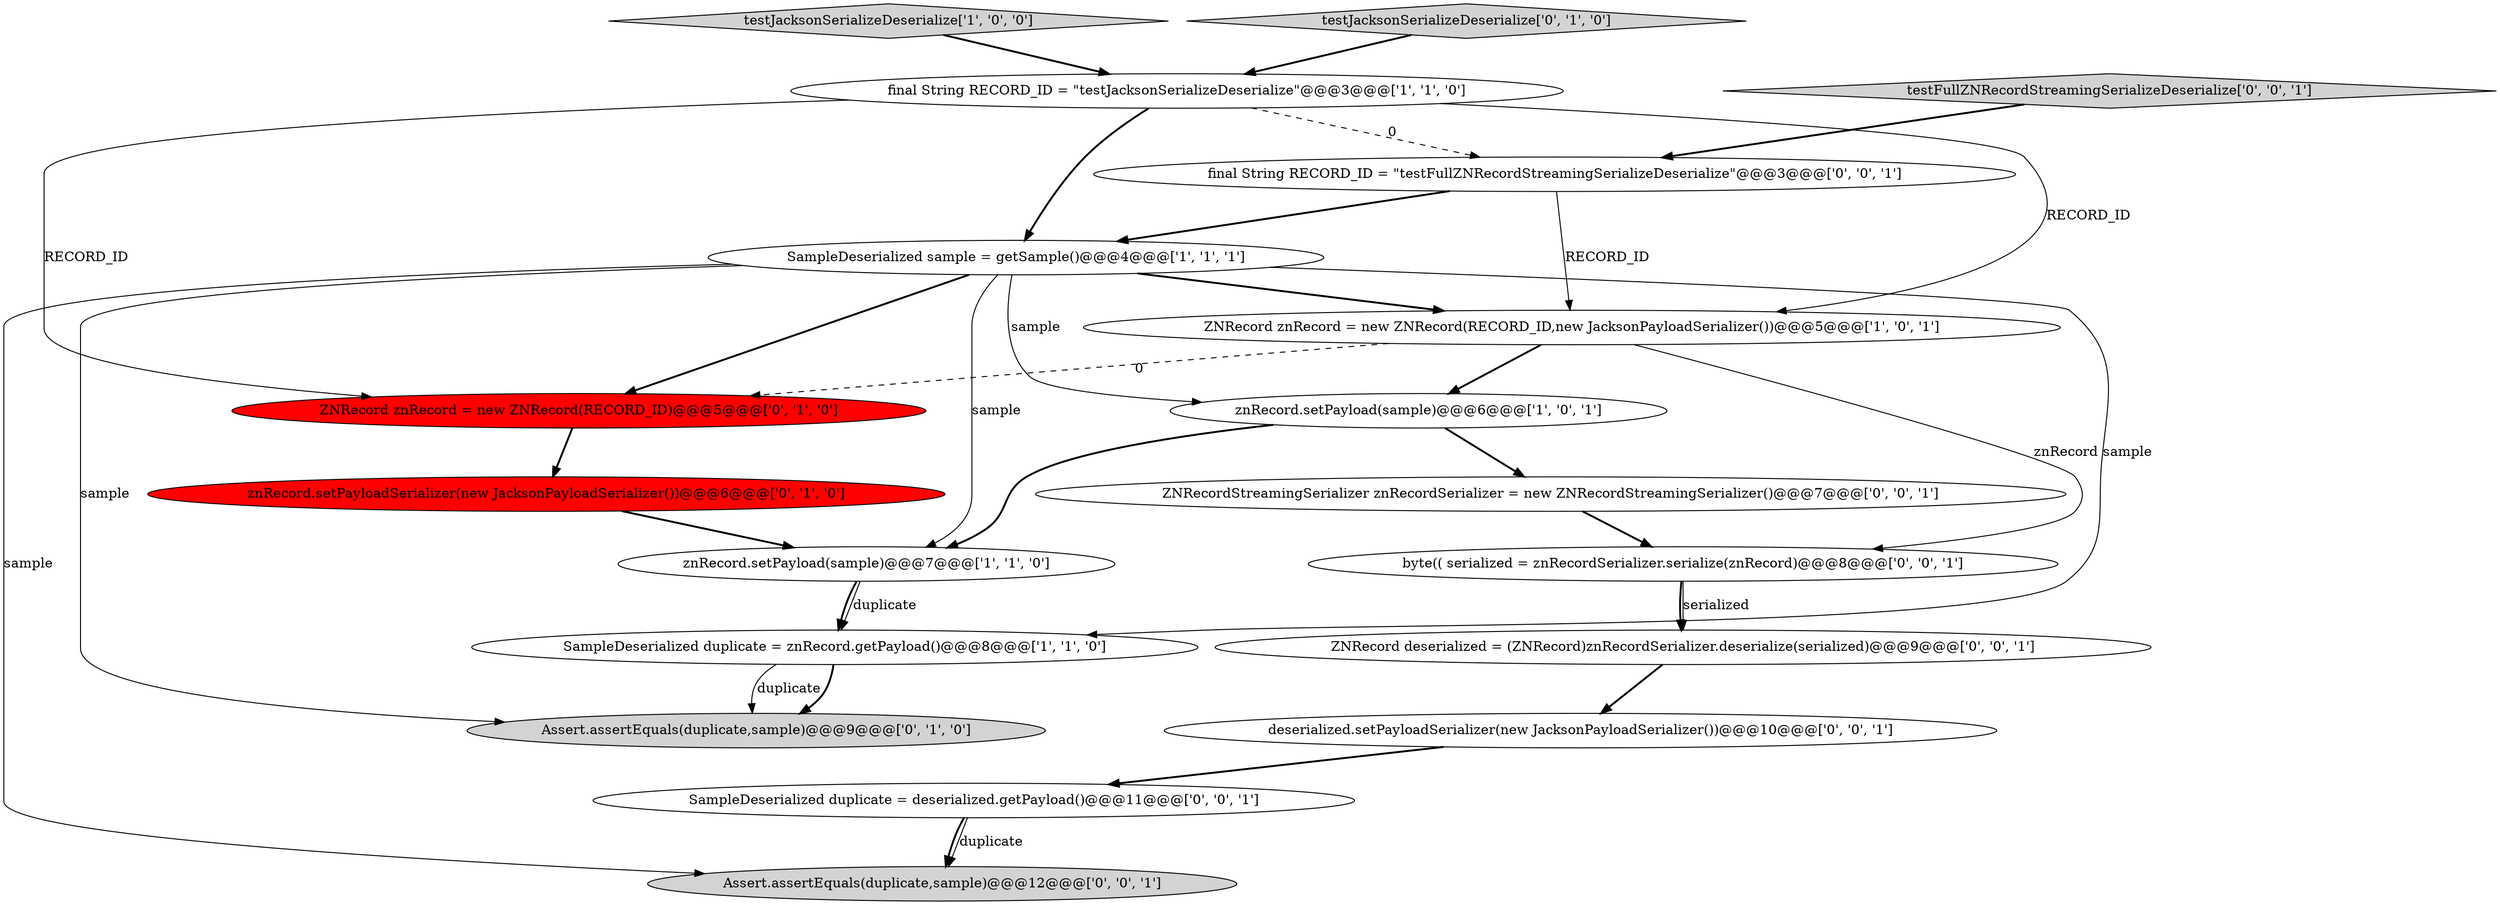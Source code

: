 digraph {
9 [style = filled, label = "ZNRecord znRecord = new ZNRecord(RECORD_ID)@@@5@@@['0', '1', '0']", fillcolor = red, shape = ellipse image = "AAA1AAABBB2BBB"];
4 [style = filled, label = "SampleDeserialized sample = getSample()@@@4@@@['1', '1', '1']", fillcolor = white, shape = ellipse image = "AAA0AAABBB1BBB"];
13 [style = filled, label = "byte(( serialized = znRecordSerializer.serialize(znRecord)@@@8@@@['0', '0', '1']", fillcolor = white, shape = ellipse image = "AAA0AAABBB3BBB"];
15 [style = filled, label = "ZNRecordStreamingSerializer znRecordSerializer = new ZNRecordStreamingSerializer()@@@7@@@['0', '0', '1']", fillcolor = white, shape = ellipse image = "AAA0AAABBB3BBB"];
17 [style = filled, label = "final String RECORD_ID = \"testFullZNRecordStreamingSerializeDeserialize\"@@@3@@@['0', '0', '1']", fillcolor = white, shape = ellipse image = "AAA0AAABBB3BBB"];
16 [style = filled, label = "testFullZNRecordStreamingSerializeDeserialize['0', '0', '1']", fillcolor = lightgray, shape = diamond image = "AAA0AAABBB3BBB"];
1 [style = filled, label = "testJacksonSerializeDeserialize['1', '0', '0']", fillcolor = lightgray, shape = diamond image = "AAA0AAABBB1BBB"];
10 [style = filled, label = "Assert.assertEquals(duplicate,sample)@@@9@@@['0', '1', '0']", fillcolor = lightgray, shape = ellipse image = "AAA0AAABBB2BBB"];
2 [style = filled, label = "znRecord.setPayload(sample)@@@6@@@['1', '0', '1']", fillcolor = white, shape = ellipse image = "AAA0AAABBB1BBB"];
0 [style = filled, label = "znRecord.setPayload(sample)@@@7@@@['1', '1', '0']", fillcolor = white, shape = ellipse image = "AAA0AAABBB1BBB"];
6 [style = filled, label = "ZNRecord znRecord = new ZNRecord(RECORD_ID,new JacksonPayloadSerializer())@@@5@@@['1', '0', '1']", fillcolor = white, shape = ellipse image = "AAA0AAABBB1BBB"];
7 [style = filled, label = "znRecord.setPayloadSerializer(new JacksonPayloadSerializer())@@@6@@@['0', '1', '0']", fillcolor = red, shape = ellipse image = "AAA1AAABBB2BBB"];
3 [style = filled, label = "SampleDeserialized duplicate = znRecord.getPayload()@@@8@@@['1', '1', '0']", fillcolor = white, shape = ellipse image = "AAA0AAABBB1BBB"];
5 [style = filled, label = "final String RECORD_ID = \"testJacksonSerializeDeserialize\"@@@3@@@['1', '1', '0']", fillcolor = white, shape = ellipse image = "AAA0AAABBB1BBB"];
12 [style = filled, label = "SampleDeserialized duplicate = deserialized.getPayload()@@@11@@@['0', '0', '1']", fillcolor = white, shape = ellipse image = "AAA0AAABBB3BBB"];
14 [style = filled, label = "deserialized.setPayloadSerializer(new JacksonPayloadSerializer())@@@10@@@['0', '0', '1']", fillcolor = white, shape = ellipse image = "AAA0AAABBB3BBB"];
18 [style = filled, label = "ZNRecord deserialized = (ZNRecord)znRecordSerializer.deserialize(serialized)@@@9@@@['0', '0', '1']", fillcolor = white, shape = ellipse image = "AAA0AAABBB3BBB"];
11 [style = filled, label = "Assert.assertEquals(duplicate,sample)@@@12@@@['0', '0', '1']", fillcolor = lightgray, shape = ellipse image = "AAA0AAABBB3BBB"];
8 [style = filled, label = "testJacksonSerializeDeserialize['0', '1', '0']", fillcolor = lightgray, shape = diamond image = "AAA0AAABBB2BBB"];
1->5 [style = bold, label=""];
0->3 [style = bold, label=""];
4->9 [style = bold, label=""];
0->3 [style = solid, label="duplicate"];
3->10 [style = solid, label="duplicate"];
15->13 [style = bold, label=""];
12->11 [style = solid, label="duplicate"];
6->13 [style = solid, label="znRecord"];
4->6 [style = bold, label=""];
4->2 [style = solid, label="sample"];
6->9 [style = dashed, label="0"];
12->11 [style = bold, label=""];
13->18 [style = solid, label="serialized"];
7->0 [style = bold, label=""];
4->11 [style = solid, label="sample"];
16->17 [style = bold, label=""];
9->7 [style = bold, label=""];
17->6 [style = solid, label="RECORD_ID"];
5->6 [style = solid, label="RECORD_ID"];
6->2 [style = bold, label=""];
3->10 [style = bold, label=""];
4->0 [style = solid, label="sample"];
2->0 [style = bold, label=""];
5->17 [style = dashed, label="0"];
8->5 [style = bold, label=""];
14->12 [style = bold, label=""];
5->4 [style = bold, label=""];
2->15 [style = bold, label=""];
5->9 [style = solid, label="RECORD_ID"];
4->10 [style = solid, label="sample"];
18->14 [style = bold, label=""];
17->4 [style = bold, label=""];
13->18 [style = bold, label=""];
4->3 [style = solid, label="sample"];
}
